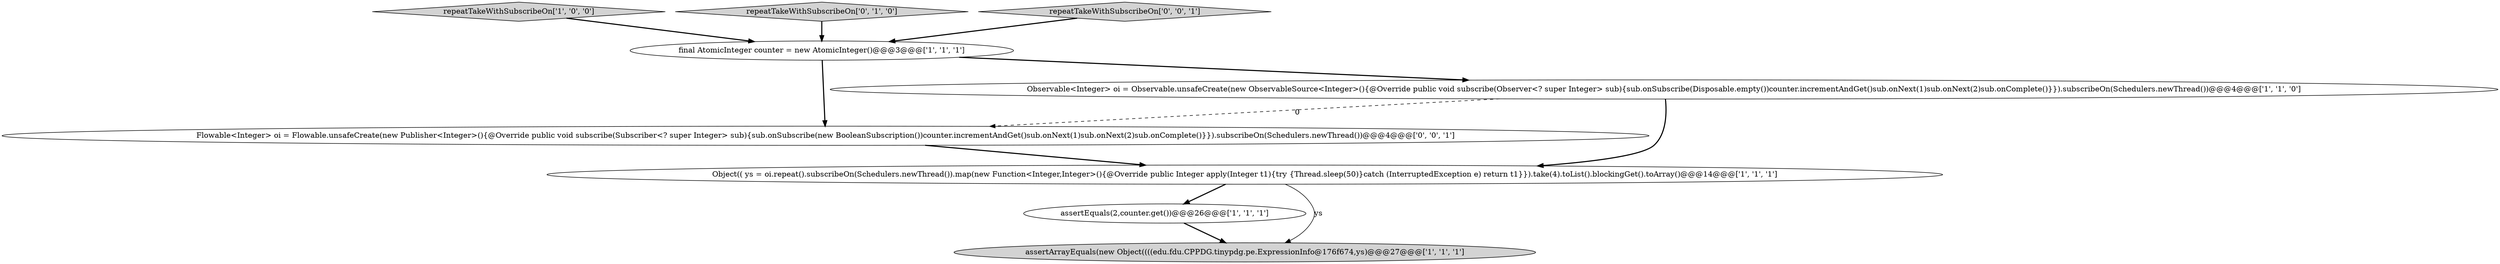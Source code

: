 digraph {
2 [style = filled, label = "repeatTakeWithSubscribeOn['1', '0', '0']", fillcolor = lightgray, shape = diamond image = "AAA0AAABBB1BBB"];
6 [style = filled, label = "repeatTakeWithSubscribeOn['0', '1', '0']", fillcolor = lightgray, shape = diamond image = "AAA0AAABBB2BBB"];
5 [style = filled, label = "assertEquals(2,counter.get())@@@26@@@['1', '1', '1']", fillcolor = white, shape = ellipse image = "AAA0AAABBB1BBB"];
7 [style = filled, label = "Flowable<Integer> oi = Flowable.unsafeCreate(new Publisher<Integer>(){@Override public void subscribe(Subscriber<? super Integer> sub){sub.onSubscribe(new BooleanSubscription())counter.incrementAndGet()sub.onNext(1)sub.onNext(2)sub.onComplete()}}).subscribeOn(Schedulers.newThread())@@@4@@@['0', '0', '1']", fillcolor = white, shape = ellipse image = "AAA0AAABBB3BBB"];
8 [style = filled, label = "repeatTakeWithSubscribeOn['0', '0', '1']", fillcolor = lightgray, shape = diamond image = "AAA0AAABBB3BBB"];
1 [style = filled, label = "assertArrayEquals(new Object((((edu.fdu.CPPDG.tinypdg.pe.ExpressionInfo@176f674,ys)@@@27@@@['1', '1', '1']", fillcolor = lightgray, shape = ellipse image = "AAA0AAABBB1BBB"];
3 [style = filled, label = "final AtomicInteger counter = new AtomicInteger()@@@3@@@['1', '1', '1']", fillcolor = white, shape = ellipse image = "AAA0AAABBB1BBB"];
4 [style = filled, label = "Observable<Integer> oi = Observable.unsafeCreate(new ObservableSource<Integer>(){@Override public void subscribe(Observer<? super Integer> sub){sub.onSubscribe(Disposable.empty())counter.incrementAndGet()sub.onNext(1)sub.onNext(2)sub.onComplete()}}).subscribeOn(Schedulers.newThread())@@@4@@@['1', '1', '0']", fillcolor = white, shape = ellipse image = "AAA0AAABBB1BBB"];
0 [style = filled, label = "Object(( ys = oi.repeat().subscribeOn(Schedulers.newThread()).map(new Function<Integer,Integer>(){@Override public Integer apply(Integer t1){try {Thread.sleep(50)}catch (InterruptedException e) return t1}}).take(4).toList().blockingGet().toArray()@@@14@@@['1', '1', '1']", fillcolor = white, shape = ellipse image = "AAA0AAABBB1BBB"];
0->1 [style = solid, label="ys"];
0->5 [style = bold, label=""];
4->7 [style = dashed, label="0"];
3->7 [style = bold, label=""];
6->3 [style = bold, label=""];
3->4 [style = bold, label=""];
7->0 [style = bold, label=""];
4->0 [style = bold, label=""];
8->3 [style = bold, label=""];
2->3 [style = bold, label=""];
5->1 [style = bold, label=""];
}
